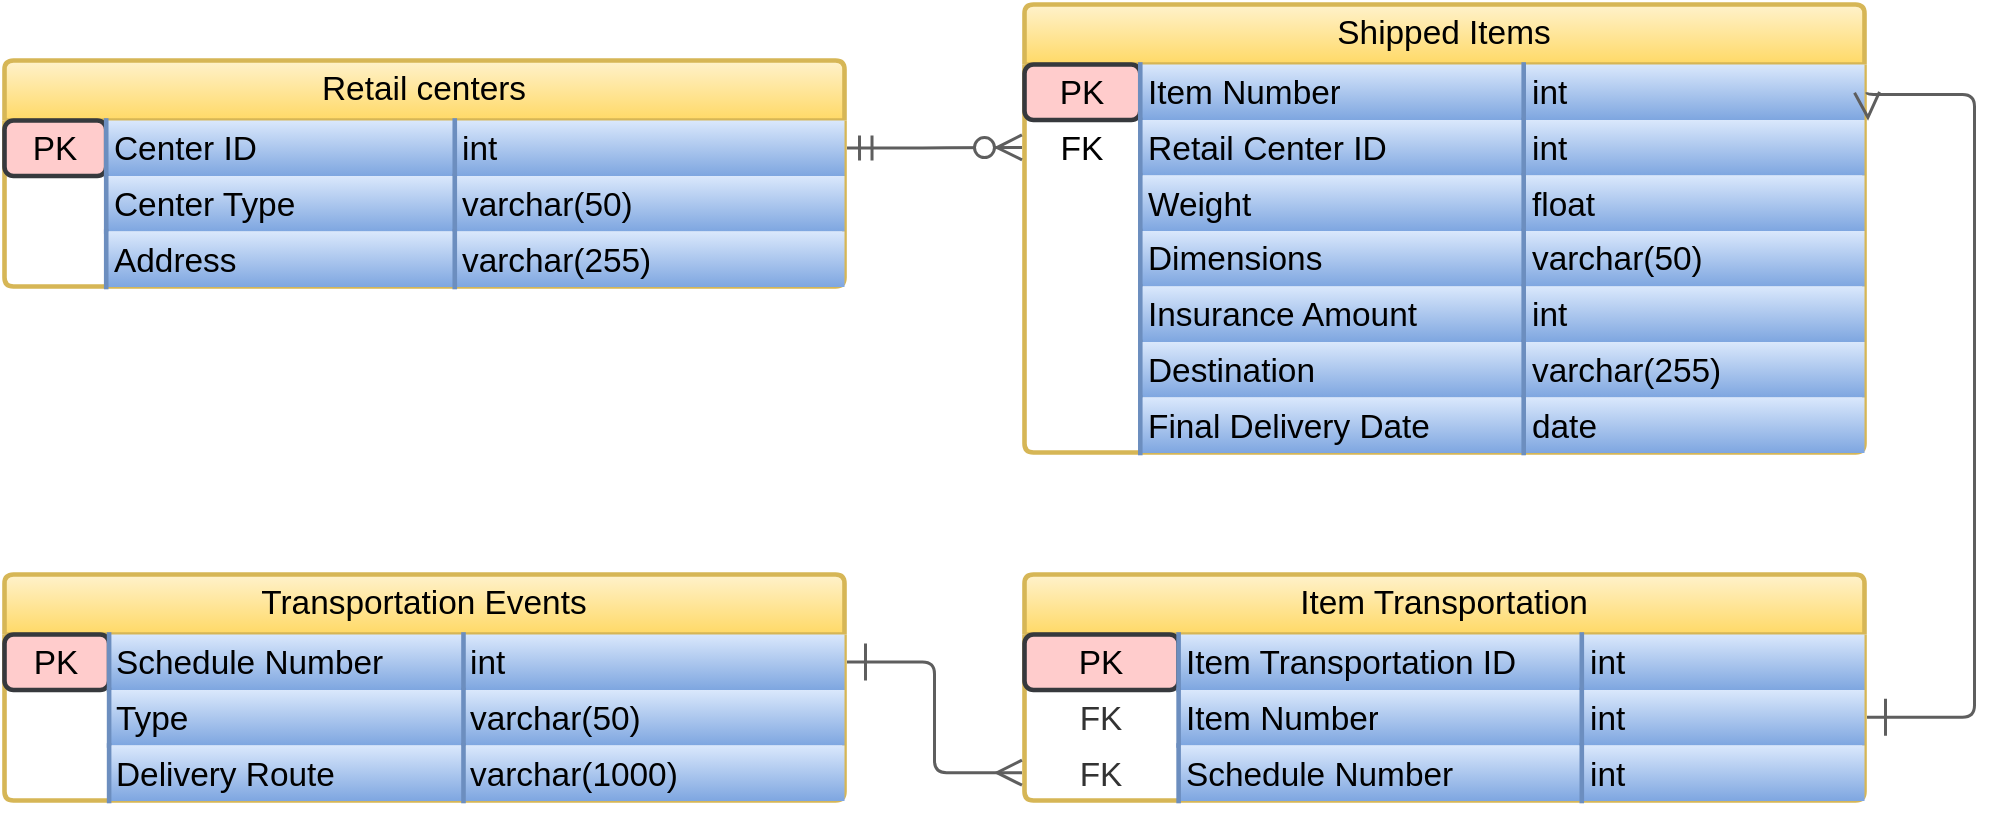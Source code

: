 <mxfile version="14.9.2" type="device"><diagram id="R2lEEEUBdFMjLlhIrx00" name="Page-1"><mxGraphModel dx="1483" dy="781" grid="1" gridSize="10" guides="1" tooltips="1" connect="1" arrows="1" fold="1" page="1" pageScale="1" pageWidth="1100" pageHeight="850" math="0" shadow="0" extFonts="Permanent Marker^https://fonts.googleapis.com/css?family=Permanent+Marker"><root><mxCell id="0"/><mxCell id="1" parent="0"/><mxCell id="NMQj6IPTzG8zBoKUukul-56" value="Shipped Items" style="html=1;overflow=block;blockSpacing=1;whiteSpace=wrap;swimlane;resizeParent=1;resizeParentMax=0;resizeLast=0;collapsible=0;marginBottom=0;fontStyle=0;swimlaneFillColor=#ffffff;startSize=30;whiteSpace=wrap;fontSize=16.7;whiteSpace=wrap;spacing=0;strokeColor=#d6b656;strokeOpacity=100;rounded=1;absoluteArcSize=1;arcSize=9;strokeWidth=2.3;gradientColor=#ffd966;fillColor=#fff2cc;" vertex="1" parent="1"><mxGeometry x="555" y="150" width="420" height="224" as="geometry"/></mxCell><mxCell id="NMQj6IPTzG8zBoKUukul-57" value="PK" style="strokeColor=#36393d;part=1;resizeHeight=0;align=center;verticalAlign=top;spacingLeft=4;spacingRight=4;overflow=hidden;rotatable=0;points=[[0,0.5],[1,0.5]];portConstraint=eastwest;whiteSpace=wrap;swimlaneFillColor=#ffffff;whiteSpace=wrap;fontSize=16.7;fillColor=#ffcccc;strokeOpacity=100;whiteSpace=wrap;spacing=0;rounded=1;absoluteArcSize=1;arcSize=9;strokeWidth=2.3;" vertex="1" parent="NMQj6IPTzG8zBoKUukul-56"><mxGeometry y="30" width="57.889" height="27.75" as="geometry"/></mxCell><mxCell id="NMQj6IPTzG8zBoKUukul-58" value="Item Number" style="shape=partialRectangle;top=0;right=0;bottom=0;part=1;resizeHeight=0;align=left;verticalAlign=top;spacingLeft=4;spacingRight=4;overflow=hidden;rotatable=0;points=[[0,0.5],[1,0.5]];portConstraint=eastwest;whiteSpace=wrap;swimlaneFillColor=#ffffff;whiteSpace=wrap;fontSize=16.7;fillColor=#dae8fc;strokeOpacity=100;whiteSpace=wrap;spacing=0;strokeColor=#6c8ebf;rounded=1;absoluteArcSize=1;arcSize=9;strokeWidth=2.3;gradientColor=#7ea6e0;" vertex="1" parent="NMQj6IPTzG8zBoKUukul-56"><mxGeometry x="57.889" y="30" width="191.709" height="27.75" as="geometry"/></mxCell><mxCell id="NMQj6IPTzG8zBoKUukul-59" value="int" style="shape=partialRectangle;top=0;right=0;bottom=0;part=1;resizeHeight=0;align=left;verticalAlign=top;spacingLeft=4;spacingRight=4;overflow=hidden;rotatable=0;points=[[0,0.5],[1,0.5]];portConstraint=eastwest;whiteSpace=wrap;swimlaneFillColor=#ffffff;whiteSpace=wrap;fontSize=16.7;fillColor=#dae8fc;strokeOpacity=100;whiteSpace=wrap;spacing=0;strokeColor=#6c8ebf;rounded=1;absoluteArcSize=1;arcSize=9;strokeWidth=2.3;gradientColor=#7ea6e0;" vertex="1" parent="NMQj6IPTzG8zBoKUukul-56"><mxGeometry x="249.598" y="30" width="170.402" height="27.75" as="geometry"/></mxCell><mxCell id="NMQj6IPTzG8zBoKUukul-60" value="FK" style="strokeColor=none;part=1;resizeHeight=0;align=center;verticalAlign=top;spacingLeft=4;spacingRight=4;overflow=hidden;rotatable=0;points=[[0,0.5],[1,0.5]];portConstraint=eastwest;whiteSpace=wrap;swimlaneFillColor=#ffffff;whiteSpace=wrap;fontSize=16.8;fillColor=none;strokeOpacity=100;whiteSpace=wrap;spacing=0;rounded=1;absoluteArcSize=1;arcSize=9;strokeWidth=2.3;" vertex="1" parent="NMQj6IPTzG8zBoKUukul-56"><mxGeometry y="57.75" width="57.889" height="27.75" as="geometry"/></mxCell><mxCell id="NMQj6IPTzG8zBoKUukul-61" value="Retail Center ID" style="shape=partialRectangle;top=0;right=0;bottom=0;part=1;resizeHeight=0;align=left;verticalAlign=top;spacingLeft=4;spacingRight=4;overflow=hidden;rotatable=0;points=[[0,0.5],[1,0.5]];portConstraint=eastwest;whiteSpace=wrap;swimlaneFillColor=#ffffff;whiteSpace=wrap;fontSize=16.8;fillColor=#dae8fc;strokeOpacity=100;whiteSpace=wrap;spacing=0;strokeColor=#6c8ebf;rounded=1;absoluteArcSize=1;arcSize=9;strokeWidth=2.3;gradientColor=#7ea6e0;" vertex="1" parent="NMQj6IPTzG8zBoKUukul-56"><mxGeometry x="57.889" y="57.75" width="191.709" height="27.75" as="geometry"/></mxCell><mxCell id="NMQj6IPTzG8zBoKUukul-62" value="int" style="shape=partialRectangle;top=0;right=0;bottom=0;part=1;resizeHeight=0;align=left;verticalAlign=top;spacingLeft=4;spacingRight=4;overflow=hidden;rotatable=0;points=[[0,0.5],[1,0.5]];portConstraint=eastwest;whiteSpace=wrap;swimlaneFillColor=#ffffff;whiteSpace=wrap;fontSize=16.7;fillColor=#dae8fc;strokeOpacity=100;whiteSpace=wrap;spacing=0;strokeColor=#6c8ebf;rounded=1;absoluteArcSize=1;arcSize=9;strokeWidth=2.3;gradientColor=#7ea6e0;" vertex="1" parent="NMQj6IPTzG8zBoKUukul-56"><mxGeometry x="249.598" y="57.75" width="170.402" height="27.75" as="geometry"/></mxCell><mxCell id="NMQj6IPTzG8zBoKUukul-63" value="" style="strokeColor=none;part=1;resizeHeight=0;align=center;verticalAlign=top;spacingLeft=4;spacingRight=4;overflow=hidden;rotatable=0;points=[[0,0.5],[1,0.5]];portConstraint=eastwest;whiteSpace=wrap;swimlaneFillColor=#ffffff;whiteSpace=wrap;fontSize=13;fillColor=none;strokeOpacity=100;whiteSpace=wrap;spacing=0;rounded=1;absoluteArcSize=1;arcSize=9;strokeWidth=2.3;" vertex="1" parent="NMQj6IPTzG8zBoKUukul-56"><mxGeometry y="85.5" width="57.889" height="27.75" as="geometry"/></mxCell><mxCell id="NMQj6IPTzG8zBoKUukul-64" value="Weight" style="shape=partialRectangle;top=0;right=0;bottom=0;part=1;resizeHeight=0;align=left;verticalAlign=top;spacingLeft=4;spacingRight=4;overflow=hidden;rotatable=0;points=[[0,0.5],[1,0.5]];portConstraint=eastwest;whiteSpace=wrap;swimlaneFillColor=#ffffff;whiteSpace=wrap;fontSize=16.7;fillColor=#dae8fc;strokeOpacity=100;whiteSpace=wrap;spacing=0;strokeColor=#6c8ebf;rounded=1;absoluteArcSize=1;arcSize=9;strokeWidth=2.3;gradientColor=#7ea6e0;" vertex="1" parent="NMQj6IPTzG8zBoKUukul-56"><mxGeometry x="57.889" y="85.5" width="191.709" height="27.75" as="geometry"/></mxCell><mxCell id="NMQj6IPTzG8zBoKUukul-65" value="float" style="shape=partialRectangle;top=0;right=0;bottom=0;part=1;resizeHeight=0;align=left;verticalAlign=top;spacingLeft=4;spacingRight=4;overflow=hidden;rotatable=0;points=[[0,0.5],[1,0.5]];portConstraint=eastwest;whiteSpace=wrap;swimlaneFillColor=#ffffff;whiteSpace=wrap;fontSize=16.7;fillColor=#dae8fc;strokeOpacity=100;whiteSpace=wrap;spacing=0;strokeColor=#6c8ebf;rounded=1;absoluteArcSize=1;arcSize=9;strokeWidth=2.3;gradientColor=#7ea6e0;" vertex="1" parent="NMQj6IPTzG8zBoKUukul-56"><mxGeometry x="249.598" y="85.5" width="170.402" height="27.75" as="geometry"/></mxCell><mxCell id="NMQj6IPTzG8zBoKUukul-66" value="" style="strokeColor=none;part=1;resizeHeight=0;align=center;verticalAlign=top;spacingLeft=4;spacingRight=4;overflow=hidden;rotatable=0;points=[[0,0.5],[1,0.5]];portConstraint=eastwest;whiteSpace=wrap;swimlaneFillColor=#ffffff;whiteSpace=wrap;fontSize=13;fillColor=none;strokeOpacity=100;whiteSpace=wrap;spacing=0;rounded=1;absoluteArcSize=1;arcSize=9;strokeWidth=2.3;" vertex="1" parent="NMQj6IPTzG8zBoKUukul-56"><mxGeometry y="113.25" width="57.889" height="27.75" as="geometry"/></mxCell><mxCell id="NMQj6IPTzG8zBoKUukul-67" value="Dimensions" style="shape=partialRectangle;top=0;right=0;bottom=0;part=1;resizeHeight=0;align=left;verticalAlign=top;spacingLeft=4;spacingRight=4;overflow=hidden;rotatable=0;points=[[0,0.5],[1,0.5]];portConstraint=eastwest;whiteSpace=wrap;swimlaneFillColor=#ffffff;whiteSpace=wrap;fontSize=16.7;fillColor=#dae8fc;strokeOpacity=100;whiteSpace=wrap;spacing=0;strokeColor=#6c8ebf;rounded=1;absoluteArcSize=1;arcSize=9;strokeWidth=2.3;gradientColor=#7ea6e0;" vertex="1" parent="NMQj6IPTzG8zBoKUukul-56"><mxGeometry x="57.889" y="113.25" width="191.709" height="27.75" as="geometry"/></mxCell><mxCell id="NMQj6IPTzG8zBoKUukul-68" value="varchar(50)" style="shape=partialRectangle;top=0;right=0;bottom=0;part=1;resizeHeight=0;align=left;verticalAlign=top;spacingLeft=4;spacingRight=4;overflow=hidden;rotatable=0;points=[[0,0.5],[1,0.5]];portConstraint=eastwest;whiteSpace=wrap;swimlaneFillColor=#ffffff;whiteSpace=wrap;fontSize=16.7;fillColor=#dae8fc;strokeOpacity=100;whiteSpace=wrap;spacing=0;strokeColor=#6c8ebf;rounded=1;absoluteArcSize=1;arcSize=9;strokeWidth=2.3;gradientColor=#7ea6e0;" vertex="1" parent="NMQj6IPTzG8zBoKUukul-56"><mxGeometry x="249.598" y="113.25" width="170.402" height="27.75" as="geometry"/></mxCell><mxCell id="NMQj6IPTzG8zBoKUukul-69" value="" style="strokeColor=none;part=1;resizeHeight=0;align=center;verticalAlign=top;spacingLeft=4;spacingRight=4;overflow=hidden;rotatable=0;points=[[0,0.5],[1,0.5]];portConstraint=eastwest;whiteSpace=wrap;swimlaneFillColor=#ffffff;whiteSpace=wrap;fontSize=13;fillColor=none;strokeOpacity=100;whiteSpace=wrap;spacing=0;rounded=1;absoluteArcSize=1;arcSize=9;strokeWidth=2.3;" vertex="1" parent="NMQj6IPTzG8zBoKUukul-56"><mxGeometry y="141" width="57.889" height="27.75" as="geometry"/></mxCell><mxCell id="NMQj6IPTzG8zBoKUukul-70" value="Insurance Amount" style="shape=partialRectangle;top=0;right=0;bottom=0;part=1;resizeHeight=0;align=left;verticalAlign=top;spacingLeft=4;spacingRight=4;overflow=hidden;rotatable=0;points=[[0,0.5],[1,0.5]];portConstraint=eastwest;whiteSpace=wrap;swimlaneFillColor=#ffffff;whiteSpace=wrap;fontSize=16.7;fillColor=#dae8fc;strokeOpacity=100;whiteSpace=wrap;spacing=0;strokeColor=#6c8ebf;rounded=1;absoluteArcSize=1;arcSize=9;strokeWidth=2.3;gradientColor=#7ea6e0;" vertex="1" parent="NMQj6IPTzG8zBoKUukul-56"><mxGeometry x="57.889" y="141" width="191.709" height="27.75" as="geometry"/></mxCell><mxCell id="NMQj6IPTzG8zBoKUukul-71" value="int" style="shape=partialRectangle;top=0;right=0;bottom=0;part=1;resizeHeight=0;align=left;verticalAlign=top;spacingLeft=4;spacingRight=4;overflow=hidden;rotatable=0;points=[[0,0.5],[1,0.5]];portConstraint=eastwest;whiteSpace=wrap;swimlaneFillColor=#ffffff;whiteSpace=wrap;fontSize=16.7;fillColor=#dae8fc;strokeOpacity=100;whiteSpace=wrap;spacing=0;strokeColor=#6c8ebf;rounded=1;absoluteArcSize=1;arcSize=9;strokeWidth=2.3;gradientColor=#7ea6e0;" vertex="1" parent="NMQj6IPTzG8zBoKUukul-56"><mxGeometry x="249.598" y="141" width="170.402" height="27.75" as="geometry"/></mxCell><mxCell id="NMQj6IPTzG8zBoKUukul-72" value="" style="strokeColor=none;part=1;resizeHeight=0;align=center;verticalAlign=top;spacingLeft=4;spacingRight=4;overflow=hidden;rotatable=0;points=[[0,0.5],[1,0.5]];portConstraint=eastwest;whiteSpace=wrap;swimlaneFillColor=#ffffff;whiteSpace=wrap;fontSize=13;fillColor=none;strokeOpacity=100;whiteSpace=wrap;spacing=0;rounded=1;absoluteArcSize=1;arcSize=9;strokeWidth=2.3;" vertex="1" parent="NMQj6IPTzG8zBoKUukul-56"><mxGeometry y="168.75" width="57.889" height="27.75" as="geometry"/></mxCell><mxCell id="NMQj6IPTzG8zBoKUukul-73" value="Destination" style="shape=partialRectangle;top=0;right=0;bottom=0;part=1;resizeHeight=0;align=left;verticalAlign=top;spacingLeft=4;spacingRight=4;overflow=hidden;rotatable=0;points=[[0,0.5],[1,0.5]];portConstraint=eastwest;whiteSpace=wrap;swimlaneFillColor=#ffffff;whiteSpace=wrap;fontSize=16.7;fillColor=#dae8fc;strokeOpacity=100;whiteSpace=wrap;spacing=0;strokeColor=#6c8ebf;rounded=1;absoluteArcSize=1;arcSize=9;strokeWidth=2.3;gradientColor=#7ea6e0;" vertex="1" parent="NMQj6IPTzG8zBoKUukul-56"><mxGeometry x="57.889" y="168.75" width="191.709" height="27.75" as="geometry"/></mxCell><mxCell id="NMQj6IPTzG8zBoKUukul-74" value="varchar(255)" style="shape=partialRectangle;top=0;right=0;bottom=0;part=1;resizeHeight=0;align=left;verticalAlign=top;spacingLeft=4;spacingRight=4;overflow=hidden;rotatable=0;points=[[0,0.5],[1,0.5]];portConstraint=eastwest;whiteSpace=wrap;swimlaneFillColor=#ffffff;whiteSpace=wrap;fontSize=16.7;fillColor=#dae8fc;strokeOpacity=100;whiteSpace=wrap;spacing=0;strokeColor=#6c8ebf;rounded=1;absoluteArcSize=1;arcSize=9;strokeWidth=2.3;gradientColor=#7ea6e0;" vertex="1" parent="NMQj6IPTzG8zBoKUukul-56"><mxGeometry x="249.598" y="168.75" width="170.402" height="27.75" as="geometry"/></mxCell><mxCell id="NMQj6IPTzG8zBoKUukul-75" value="" style="strokeColor=none;part=1;resizeHeight=0;align=center;verticalAlign=top;spacingLeft=4;spacingRight=4;overflow=hidden;rotatable=0;points=[[0,0.5],[1,0.5]];portConstraint=eastwest;whiteSpace=wrap;swimlaneFillColor=#ffffff;whiteSpace=wrap;fontSize=13;fillColor=none;strokeOpacity=100;whiteSpace=wrap;spacing=0;rounded=1;absoluteArcSize=1;arcSize=9;strokeWidth=2.3;" vertex="1" parent="NMQj6IPTzG8zBoKUukul-56"><mxGeometry y="196.5" width="57.889" height="27.75" as="geometry"/></mxCell><mxCell id="NMQj6IPTzG8zBoKUukul-76" value="Final Delivery Date" style="shape=partialRectangle;top=0;right=0;bottom=0;part=1;resizeHeight=0;align=left;verticalAlign=top;spacingLeft=4;spacingRight=4;overflow=hidden;rotatable=0;points=[[0,0.5],[1,0.5]];portConstraint=eastwest;whiteSpace=wrap;swimlaneFillColor=#ffffff;whiteSpace=wrap;fontSize=16.7;fillColor=#dae8fc;strokeOpacity=100;whiteSpace=wrap;spacing=0;strokeColor=#6c8ebf;rounded=1;absoluteArcSize=1;arcSize=9;strokeWidth=2.3;gradientColor=#7ea6e0;" vertex="1" parent="NMQj6IPTzG8zBoKUukul-56"><mxGeometry x="57.889" y="196.5" width="191.709" height="27.75" as="geometry"/></mxCell><mxCell id="NMQj6IPTzG8zBoKUukul-77" value="date" style="shape=partialRectangle;top=0;right=0;bottom=0;part=1;resizeHeight=0;align=left;verticalAlign=top;spacingLeft=4;spacingRight=4;overflow=hidden;rotatable=0;points=[[0,0.5],[1,0.5]];portConstraint=eastwest;whiteSpace=wrap;swimlaneFillColor=#ffffff;whiteSpace=wrap;fontSize=16.7;fillColor=#dae8fc;strokeOpacity=100;whiteSpace=wrap;spacing=0;strokeColor=#6c8ebf;rounded=1;absoluteArcSize=1;arcSize=9;strokeWidth=2.3;gradientColor=#7ea6e0;" vertex="1" parent="NMQj6IPTzG8zBoKUukul-56"><mxGeometry x="249.598" y="196.5" width="170.402" height="27.75" as="geometry"/></mxCell><mxCell id="NMQj6IPTzG8zBoKUukul-78" value="Retail centers" style="html=1;overflow=block;blockSpacing=1;whiteSpace=wrap;swimlane;resizeParent=1;resizeParentMax=0;resizeLast=0;collapsible=0;marginBottom=0;fontStyle=0;swimlaneFillColor=#ffffff;startSize=30;whiteSpace=wrap;fontSize=16.7;whiteSpace=wrap;spacing=0;strokeColor=#d6b656;strokeOpacity=100;rounded=1;absoluteArcSize=1;arcSize=9;strokeWidth=2.3;gradientColor=#ffd966;fillColor=#fff2cc;" vertex="1" parent="1"><mxGeometry x="45" y="178" width="420" height="113" as="geometry"/></mxCell><mxCell id="NMQj6IPTzG8zBoKUukul-79" value="PK" style="strokeColor=#36393d;part=1;resizeHeight=0;align=center;verticalAlign=top;spacingLeft=4;spacingRight=4;overflow=hidden;rotatable=0;points=[[0,0.5],[1,0.5]];portConstraint=eastwest;whiteSpace=wrap;swimlaneFillColor=#ffffff;whiteSpace=wrap;fontSize=16.7;fillColor=#ffcccc;strokeOpacity=100;whiteSpace=wrap;spacing=0;rounded=1;absoluteArcSize=1;arcSize=9;strokeWidth=2.3;" vertex="1" parent="NMQj6IPTzG8zBoKUukul-78"><mxGeometry y="30" width="50.855" height="27.75" as="geometry"/></mxCell><mxCell id="NMQj6IPTzG8zBoKUukul-80" value="Center ID" style="shape=partialRectangle;top=0;right=0;bottom=0;part=1;resizeHeight=0;align=left;verticalAlign=top;spacingLeft=4;spacingRight=4;overflow=hidden;rotatable=0;points=[[0,0.5],[1,0.5]];portConstraint=eastwest;whiteSpace=wrap;swimlaneFillColor=#ffffff;whiteSpace=wrap;fontSize=16.7;fillColor=#dae8fc;strokeOpacity=100;whiteSpace=wrap;spacing=0;strokeColor=#6c8ebf;rounded=1;absoluteArcSize=1;arcSize=9;strokeWidth=2.3;gradientColor=#7ea6e0;" vertex="1" parent="NMQj6IPTzG8zBoKUukul-78"><mxGeometry x="50.855" y="30" width="174.281" height="27.75" as="geometry"/></mxCell><mxCell id="NMQj6IPTzG8zBoKUukul-81" value="int" style="shape=partialRectangle;top=0;right=0;bottom=0;part=1;resizeHeight=0;align=left;verticalAlign=top;spacingLeft=4;spacingRight=4;overflow=hidden;rotatable=0;points=[[0,0.5],[1,0.5]];portConstraint=eastwest;whiteSpace=wrap;swimlaneFillColor=#ffffff;whiteSpace=wrap;fontSize=16.7;fillColor=#dae8fc;strokeOpacity=100;whiteSpace=wrap;spacing=0;strokeColor=#6c8ebf;rounded=1;absoluteArcSize=1;arcSize=9;strokeWidth=2.3;gradientColor=#7ea6e0;" vertex="1" parent="NMQj6IPTzG8zBoKUukul-78"><mxGeometry x="225.136" y="30" width="194.864" height="27.75" as="geometry"/></mxCell><mxCell id="NMQj6IPTzG8zBoKUukul-82" value="" style="strokeColor=none;part=1;resizeHeight=0;align=center;verticalAlign=top;spacingLeft=4;spacingRight=4;overflow=hidden;rotatable=0;points=[[0,0.5],[1,0.5]];portConstraint=eastwest;whiteSpace=wrap;swimlaneFillColor=#ffffff;whiteSpace=wrap;fontSize=13;fillColor=none;strokeOpacity=100;whiteSpace=wrap;spacing=0;rounded=1;absoluteArcSize=1;arcSize=9;strokeWidth=2.3;" vertex="1" parent="NMQj6IPTzG8zBoKUukul-78"><mxGeometry y="57.75" width="50.855" height="27.75" as="geometry"/></mxCell><mxCell id="NMQj6IPTzG8zBoKUukul-83" value="Center Type" style="shape=partialRectangle;top=0;right=0;bottom=0;part=1;resizeHeight=0;align=left;verticalAlign=top;spacingLeft=4;spacingRight=4;overflow=hidden;rotatable=0;points=[[0,0.5],[1,0.5]];portConstraint=eastwest;whiteSpace=wrap;swimlaneFillColor=#ffffff;whiteSpace=wrap;fontSize=16.7;fillColor=#dae8fc;strokeOpacity=100;whiteSpace=wrap;spacing=0;strokeColor=#6c8ebf;rounded=1;absoluteArcSize=1;arcSize=9;strokeWidth=2.3;gradientColor=#7ea6e0;" vertex="1" parent="NMQj6IPTzG8zBoKUukul-78"><mxGeometry x="50.855" y="57.75" width="174.281" height="27.75" as="geometry"/></mxCell><mxCell id="NMQj6IPTzG8zBoKUukul-84" value="varchar(50)" style="shape=partialRectangle;top=0;right=0;bottom=0;part=1;resizeHeight=0;align=left;verticalAlign=top;spacingLeft=4;spacingRight=4;overflow=hidden;rotatable=0;points=[[0,0.5],[1,0.5]];portConstraint=eastwest;whiteSpace=wrap;swimlaneFillColor=#ffffff;whiteSpace=wrap;fontSize=16.7;fillColor=#dae8fc;strokeOpacity=100;whiteSpace=wrap;spacing=0;strokeColor=#6c8ebf;rounded=1;absoluteArcSize=1;arcSize=9;strokeWidth=2.3;gradientColor=#7ea6e0;" vertex="1" parent="NMQj6IPTzG8zBoKUukul-78"><mxGeometry x="225.136" y="57.75" width="194.864" height="27.75" as="geometry"/></mxCell><mxCell id="NMQj6IPTzG8zBoKUukul-85" value="" style="strokeColor=none;part=1;resizeHeight=0;align=center;verticalAlign=top;spacingLeft=4;spacingRight=4;overflow=hidden;rotatable=0;points=[[0,0.5],[1,0.5]];portConstraint=eastwest;whiteSpace=wrap;swimlaneFillColor=#ffffff;whiteSpace=wrap;fontSize=13;fillColor=none;strokeOpacity=100;whiteSpace=wrap;spacing=0;rounded=1;absoluteArcSize=1;arcSize=9;strokeWidth=2.3;" vertex="1" parent="NMQj6IPTzG8zBoKUukul-78"><mxGeometry y="85.5" width="50.855" height="27.75" as="geometry"/></mxCell><mxCell id="NMQj6IPTzG8zBoKUukul-86" value="Address" style="shape=partialRectangle;top=0;right=0;bottom=0;part=1;resizeHeight=0;align=left;verticalAlign=top;spacingLeft=4;spacingRight=4;overflow=hidden;rotatable=0;points=[[0,0.5],[1,0.5]];portConstraint=eastwest;whiteSpace=wrap;swimlaneFillColor=#ffffff;whiteSpace=wrap;fontSize=16.7;fillColor=#dae8fc;strokeOpacity=100;whiteSpace=wrap;spacing=0;strokeColor=#6c8ebf;rounded=1;absoluteArcSize=1;arcSize=9;strokeWidth=2.3;gradientColor=#7ea6e0;" vertex="1" parent="NMQj6IPTzG8zBoKUukul-78"><mxGeometry x="50.855" y="85.5" width="174.281" height="27.75" as="geometry"/></mxCell><mxCell id="NMQj6IPTzG8zBoKUukul-87" value="varchar(255)" style="shape=partialRectangle;top=0;right=0;bottom=0;part=1;resizeHeight=0;align=left;verticalAlign=top;spacingLeft=4;spacingRight=4;overflow=hidden;rotatable=0;points=[[0,0.5],[1,0.5]];portConstraint=eastwest;whiteSpace=wrap;swimlaneFillColor=#ffffff;whiteSpace=wrap;fontSize=16.7;fillColor=#dae8fc;strokeOpacity=100;whiteSpace=wrap;spacing=0;strokeColor=#6c8ebf;rounded=1;absoluteArcSize=1;arcSize=9;strokeWidth=2.3;gradientColor=#7ea6e0;" vertex="1" parent="NMQj6IPTzG8zBoKUukul-78"><mxGeometry x="225.136" y="85.5" width="194.864" height="27.75" as="geometry"/></mxCell><mxCell id="NMQj6IPTzG8zBoKUukul-88" value="Transportation Events" style="html=1;overflow=block;blockSpacing=1;whiteSpace=wrap;swimlane;resizeParent=1;resizeParentMax=0;resizeLast=0;collapsible=0;marginBottom=0;fontStyle=0;swimlaneFillColor=#ffffff;startSize=30;whiteSpace=wrap;fontSize=16.7;whiteSpace=wrap;spacing=0;strokeColor=#d6b656;strokeOpacity=100;rounded=1;absoluteArcSize=1;arcSize=9;strokeWidth=2.3;gradientColor=#ffd966;fillColor=#fff2cc;" vertex="1" parent="1"><mxGeometry x="45" y="435" width="420" height="113" as="geometry"/></mxCell><mxCell id="NMQj6IPTzG8zBoKUukul-89" value="PK" style="strokeColor=#36393d;part=1;resizeHeight=0;align=center;verticalAlign=top;spacingLeft=4;spacingRight=4;overflow=hidden;rotatable=0;points=[[0,0.5],[1,0.5]];portConstraint=eastwest;whiteSpace=wrap;swimlaneFillColor=#ffffff;whiteSpace=wrap;fontSize=16.7;fillColor=#ffcccc;strokeOpacity=100;whiteSpace=wrap;spacing=0;rounded=1;absoluteArcSize=1;arcSize=9;strokeWidth=2.3;" vertex="1" parent="NMQj6IPTzG8zBoKUukul-88"><mxGeometry y="30" width="52.307" height="27.75" as="geometry"/></mxCell><mxCell id="NMQj6IPTzG8zBoKUukul-90" value="Schedule Number" style="shape=partialRectangle;top=0;right=0;bottom=0;part=1;resizeHeight=0;align=left;verticalAlign=top;spacingLeft=4;spacingRight=4;overflow=hidden;rotatable=0;points=[[0,0.5],[1,0.5]];portConstraint=eastwest;whiteSpace=wrap;swimlaneFillColor=#ffffff;whiteSpace=wrap;fontSize=16.7;fillColor=#dae8fc;strokeOpacity=100;whiteSpace=wrap;spacing=0;strokeColor=#6c8ebf;rounded=1;absoluteArcSize=1;arcSize=9;strokeWidth=2.3;gradientColor=#7ea6e0;" vertex="1" parent="NMQj6IPTzG8zBoKUukul-88"><mxGeometry x="52.307" y="30" width="177.186" height="27.75" as="geometry"/></mxCell><mxCell id="NMQj6IPTzG8zBoKUukul-91" value="int" style="shape=partialRectangle;top=0;right=0;bottom=0;part=1;resizeHeight=0;align=left;verticalAlign=top;spacingLeft=4;spacingRight=4;overflow=hidden;rotatable=0;points=[[0,0.5],[1,0.5]];portConstraint=eastwest;whiteSpace=wrap;swimlaneFillColor=#ffffff;whiteSpace=wrap;fontSize=16.7;fillColor=#dae8fc;strokeOpacity=100;whiteSpace=wrap;spacing=0;strokeColor=#6c8ebf;rounded=1;absoluteArcSize=1;arcSize=9;strokeWidth=2.3;gradientColor=#7ea6e0;" vertex="1" parent="NMQj6IPTzG8zBoKUukul-88"><mxGeometry x="229.493" y="30" width="190.507" height="27.75" as="geometry"/></mxCell><mxCell id="NMQj6IPTzG8zBoKUukul-92" value="" style="strokeColor=none;part=1;resizeHeight=0;align=center;verticalAlign=top;spacingLeft=4;spacingRight=4;overflow=hidden;rotatable=0;points=[[0,0.5],[1,0.5]];portConstraint=eastwest;whiteSpace=wrap;swimlaneFillColor=#ffffff;whiteSpace=wrap;fontSize=13;fillColor=none;strokeOpacity=100;whiteSpace=wrap;spacing=0;rounded=1;absoluteArcSize=1;arcSize=9;strokeWidth=2.3;" vertex="1" parent="NMQj6IPTzG8zBoKUukul-88"><mxGeometry y="57.75" width="52.307" height="27.75" as="geometry"/></mxCell><mxCell id="NMQj6IPTzG8zBoKUukul-93" value="Type" style="shape=partialRectangle;top=0;right=0;bottom=0;part=1;resizeHeight=0;align=left;verticalAlign=top;spacingLeft=4;spacingRight=4;overflow=hidden;rotatable=0;points=[[0,0.5],[1,0.5]];portConstraint=eastwest;whiteSpace=wrap;swimlaneFillColor=#ffffff;whiteSpace=wrap;fontSize=16.7;fillColor=#dae8fc;strokeOpacity=100;whiteSpace=wrap;spacing=0;strokeColor=#6c8ebf;rounded=1;absoluteArcSize=1;arcSize=9;strokeWidth=2.3;gradientColor=#7ea6e0;" vertex="1" parent="NMQj6IPTzG8zBoKUukul-88"><mxGeometry x="52.307" y="57.75" width="177.186" height="27.75" as="geometry"/></mxCell><mxCell id="NMQj6IPTzG8zBoKUukul-94" value="varchar(50)" style="shape=partialRectangle;top=0;right=0;bottom=0;part=1;resizeHeight=0;align=left;verticalAlign=top;spacingLeft=4;spacingRight=4;overflow=hidden;rotatable=0;points=[[0,0.5],[1,0.5]];portConstraint=eastwest;whiteSpace=wrap;swimlaneFillColor=#ffffff;whiteSpace=wrap;fontSize=16.7;fillColor=#dae8fc;strokeOpacity=100;whiteSpace=wrap;spacing=0;strokeColor=#6c8ebf;rounded=1;absoluteArcSize=1;arcSize=9;strokeWidth=2.3;gradientColor=#7ea6e0;" vertex="1" parent="NMQj6IPTzG8zBoKUukul-88"><mxGeometry x="229.493" y="57.75" width="190.507" height="27.75" as="geometry"/></mxCell><mxCell id="NMQj6IPTzG8zBoKUukul-95" value="" style="strokeColor=none;part=1;resizeHeight=0;align=center;verticalAlign=top;spacingLeft=4;spacingRight=4;overflow=hidden;rotatable=0;points=[[0,0.5],[1,0.5]];portConstraint=eastwest;whiteSpace=wrap;swimlaneFillColor=#ffffff;whiteSpace=wrap;fontSize=13;fillColor=none;strokeOpacity=100;whiteSpace=wrap;spacing=0;rounded=1;absoluteArcSize=1;arcSize=9;strokeWidth=2.3;" vertex="1" parent="NMQj6IPTzG8zBoKUukul-88"><mxGeometry y="85.5" width="52.307" height="27.75" as="geometry"/></mxCell><mxCell id="NMQj6IPTzG8zBoKUukul-96" value="Delivery Route" style="shape=partialRectangle;top=0;right=0;bottom=0;part=1;resizeHeight=0;align=left;verticalAlign=top;spacingLeft=4;spacingRight=4;overflow=hidden;rotatable=0;points=[[0,0.5],[1,0.5]];portConstraint=eastwest;whiteSpace=wrap;swimlaneFillColor=#ffffff;whiteSpace=wrap;fontSize=16.7;fillColor=#dae8fc;strokeOpacity=100;whiteSpace=wrap;spacing=0;strokeColor=#6c8ebf;rounded=1;absoluteArcSize=1;arcSize=9;strokeWidth=2.3;gradientColor=#7ea6e0;" vertex="1" parent="NMQj6IPTzG8zBoKUukul-88"><mxGeometry x="52.307" y="85.5" width="177.186" height="27.75" as="geometry"/></mxCell><mxCell id="NMQj6IPTzG8zBoKUukul-97" value="varchar(1000)" style="shape=partialRectangle;top=0;right=0;bottom=0;part=1;resizeHeight=0;align=left;verticalAlign=top;spacingLeft=4;spacingRight=4;overflow=hidden;rotatable=0;points=[[0,0.5],[1,0.5]];portConstraint=eastwest;whiteSpace=wrap;swimlaneFillColor=#ffffff;whiteSpace=wrap;fontSize=16.7;fillColor=#dae8fc;strokeOpacity=100;whiteSpace=wrap;spacing=0;strokeColor=#6c8ebf;rounded=1;absoluteArcSize=1;arcSize=9;strokeWidth=2.3;gradientColor=#7ea6e0;" vertex="1" parent="NMQj6IPTzG8zBoKUukul-88"><mxGeometry x="229.493" y="85.5" width="190.507" height="27.75" as="geometry"/></mxCell><mxCell id="NMQj6IPTzG8zBoKUukul-98" value="Item Transportation" style="html=1;overflow=block;blockSpacing=1;whiteSpace=wrap;swimlane;resizeParent=1;resizeParentMax=0;resizeLast=0;collapsible=0;marginBottom=0;fontStyle=0;swimlaneFillColor=#ffffff;startSize=30;whiteSpace=wrap;fontSize=16.7;whiteSpace=wrap;spacing=0;strokeColor=#d6b656;strokeOpacity=100;rounded=1;absoluteArcSize=1;arcSize=9;strokeWidth=2.3;gradientColor=#ffd966;fillColor=#fff2cc;" vertex="1" parent="1"><mxGeometry x="555" y="435" width="420" height="113" as="geometry"/></mxCell><mxCell id="NMQj6IPTzG8zBoKUukul-99" value="PK" style="strokeColor=#36393d;part=1;resizeHeight=0;align=center;verticalAlign=top;spacingLeft=4;spacingRight=4;overflow=hidden;rotatable=0;points=[[0,0.5],[1,0.5]];portConstraint=eastwest;whiteSpace=wrap;swimlaneFillColor=#ffffff;whiteSpace=wrap;fontSize=16.7;fillColor=#ffcccc;strokeOpacity=100;whiteSpace=wrap;spacing=0;rounded=1;absoluteArcSize=1;arcSize=9;strokeWidth=2.3;" vertex="1" parent="NMQj6IPTzG8zBoKUukul-98"><mxGeometry y="30" width="77.06" height="27.75" as="geometry"/></mxCell><mxCell id="NMQj6IPTzG8zBoKUukul-100" value="Item Transportation ID" style="shape=partialRectangle;top=0;right=0;bottom=0;part=1;resizeHeight=0;align=left;verticalAlign=top;spacingLeft=4;spacingRight=4;overflow=hidden;rotatable=0;points=[[0,0.5],[1,0.5]];portConstraint=eastwest;whiteSpace=wrap;swimlaneFillColor=#ffffff;whiteSpace=wrap;fontSize=16.7;fillColor=#dae8fc;strokeOpacity=100;whiteSpace=wrap;spacing=0;strokeColor=#6c8ebf;rounded=1;absoluteArcSize=1;arcSize=9;strokeWidth=2.3;gradientColor=#7ea6e0;" vertex="1" parent="NMQj6IPTzG8zBoKUukul-98"><mxGeometry x="77.06" y="30" width="201.585" height="27.75" as="geometry"/></mxCell><mxCell id="NMQj6IPTzG8zBoKUukul-101" value="int" style="shape=partialRectangle;top=0;right=0;bottom=0;part=1;resizeHeight=0;align=left;verticalAlign=top;spacingLeft=4;spacingRight=4;overflow=hidden;rotatable=0;points=[[0,0.5],[1,0.5]];portConstraint=eastwest;whiteSpace=wrap;swimlaneFillColor=#ffffff;whiteSpace=wrap;fontSize=16.7;fillColor=#dae8fc;strokeOpacity=100;whiteSpace=wrap;spacing=0;strokeColor=#6c8ebf;rounded=1;absoluteArcSize=1;arcSize=9;strokeWidth=2.3;gradientColor=#7ea6e0;" vertex="1" parent="NMQj6IPTzG8zBoKUukul-98"><mxGeometry x="278.645" y="30" width="141.355" height="27.75" as="geometry"/></mxCell><mxCell id="NMQj6IPTzG8zBoKUukul-102" value="FK" style="strokeColor=none;part=1;resizeHeight=0;align=center;verticalAlign=top;spacingLeft=4;spacingRight=4;overflow=hidden;rotatable=0;points=[[0,0.5],[1,0.5]];portConstraint=eastwest;whiteSpace=wrap;swimlaneFillColor=#ffffff;whiteSpace=wrap;fontSize=16.7;fontColor=#333333;fillColor=none;strokeOpacity=100;whiteSpace=wrap;spacing=0;rounded=1;absoluteArcSize=1;arcSize=9;strokeWidth=2.3;" vertex="1" parent="NMQj6IPTzG8zBoKUukul-98"><mxGeometry y="57.75" width="77.06" height="27.75" as="geometry"/></mxCell><mxCell id="NMQj6IPTzG8zBoKUukul-103" value="Item Number" style="shape=partialRectangle;top=0;right=0;bottom=0;part=1;resizeHeight=0;align=left;verticalAlign=top;spacingLeft=4;spacingRight=4;overflow=hidden;rotatable=0;points=[[0,0.5],[1,0.5]];portConstraint=eastwest;whiteSpace=wrap;swimlaneFillColor=#ffffff;whiteSpace=wrap;fontSize=16.7;fillColor=#dae8fc;strokeOpacity=100;whiteSpace=wrap;spacing=0;strokeColor=#6c8ebf;rounded=1;absoluteArcSize=1;arcSize=9;strokeWidth=2.3;gradientColor=#7ea6e0;" vertex="1" parent="NMQj6IPTzG8zBoKUukul-98"><mxGeometry x="77.06" y="57.75" width="201.585" height="27.75" as="geometry"/></mxCell><mxCell id="NMQj6IPTzG8zBoKUukul-104" value="int" style="shape=partialRectangle;top=0;right=0;bottom=0;part=1;resizeHeight=0;align=left;verticalAlign=top;spacingLeft=4;spacingRight=4;overflow=hidden;rotatable=0;points=[[0,0.5],[1,0.5]];portConstraint=eastwest;whiteSpace=wrap;swimlaneFillColor=#ffffff;whiteSpace=wrap;fontSize=16.7;fillColor=#dae8fc;strokeOpacity=100;whiteSpace=wrap;spacing=0;strokeColor=#6c8ebf;rounded=1;absoluteArcSize=1;arcSize=9;strokeWidth=2.3;gradientColor=#7ea6e0;" vertex="1" parent="NMQj6IPTzG8zBoKUukul-98"><mxGeometry x="278.645" y="57.75" width="141.355" height="27.75" as="geometry"/></mxCell><mxCell id="NMQj6IPTzG8zBoKUukul-105" value="FK" style="strokeColor=none;part=1;resizeHeight=0;align=center;verticalAlign=top;spacingLeft=4;spacingRight=4;overflow=hidden;rotatable=0;points=[[0,0.5],[1,0.5]];portConstraint=eastwest;whiteSpace=wrap;swimlaneFillColor=#ffffff;whiteSpace=wrap;fontSize=16.7;fontColor=#333333;fillColor=none;strokeOpacity=100;whiteSpace=wrap;spacing=0;rounded=1;absoluteArcSize=1;arcSize=9;strokeWidth=2.3;" vertex="1" parent="NMQj6IPTzG8zBoKUukul-98"><mxGeometry y="85.5" width="77.06" height="27.75" as="geometry"/></mxCell><mxCell id="NMQj6IPTzG8zBoKUukul-106" value="Schedule Number" style="shape=partialRectangle;top=0;right=0;bottom=0;part=1;resizeHeight=0;align=left;verticalAlign=top;spacingLeft=4;spacingRight=4;overflow=hidden;rotatable=0;points=[[0,0.5],[1,0.5]];portConstraint=eastwest;whiteSpace=wrap;swimlaneFillColor=#ffffff;whiteSpace=wrap;fontSize=16.7;fillColor=#dae8fc;strokeOpacity=100;whiteSpace=wrap;spacing=0;strokeColor=#6c8ebf;rounded=1;absoluteArcSize=1;arcSize=9;strokeWidth=2.3;gradientColor=#7ea6e0;" vertex="1" parent="NMQj6IPTzG8zBoKUukul-98"><mxGeometry x="77.06" y="85.5" width="201.585" height="27.75" as="geometry"/></mxCell><mxCell id="NMQj6IPTzG8zBoKUukul-107" value="int" style="shape=partialRectangle;top=0;right=0;bottom=0;part=1;resizeHeight=0;align=left;verticalAlign=top;spacingLeft=4;spacingRight=4;overflow=hidden;rotatable=0;points=[[0,0.5],[1,0.5]];portConstraint=eastwest;whiteSpace=wrap;swimlaneFillColor=#ffffff;whiteSpace=wrap;fontSize=16.7;fillColor=#dae8fc;strokeOpacity=100;whiteSpace=wrap;spacing=0;strokeColor=#6c8ebf;rounded=1;absoluteArcSize=1;arcSize=9;strokeWidth=2.3;gradientColor=#7ea6e0;" vertex="1" parent="NMQj6IPTzG8zBoKUukul-98"><mxGeometry x="278.645" y="85.5" width="141.355" height="27.75" as="geometry"/></mxCell><UserObject label="" lucidchartObjectId="IcnYJGU_Q4aP" id="NMQj6IPTzG8zBoKUukul-108"><mxCell style="html=1;jettySize=18;whiteSpace=wrap;fontSize=13;strokeColor=#5E5E5E;strokeWidth=1.5;rounded=1;arcSize=12;edgeStyle=orthogonalEdgeStyle;startArrow=ERmandOne;startSize=10;;endArrow=ERzeroToMany;endSize=10;;exitX=1.003;exitY=0.387;exitPerimeter=0;entryX=-0.003;entryY=0.319;entryPerimeter=0;" edge="1" parent="1" source="NMQj6IPTzG8zBoKUukul-78" target="NMQj6IPTzG8zBoKUukul-56"><mxGeometry width="100" height="100" relative="1" as="geometry"><Array as="points"/></mxGeometry></mxCell></UserObject><UserObject label="" lucidchartObjectId="pfnY_kcWzTUi" id="NMQj6IPTzG8zBoKUukul-109"><mxCell style="html=1;jettySize=18;whiteSpace=wrap;fontSize=13;strokeColor=#5E5E5E;strokeWidth=1.5;rounded=1;arcSize=12;edgeStyle=orthogonalEdgeStyle;startArrow=ERone;startSize=16;;endArrow=ERmany;endSize=10;;exitX=1.003;exitY=0.387;exitPerimeter=0;entryX=-0.003;entryY=0.877;entryPerimeter=0;" edge="1" parent="1" source="NMQj6IPTzG8zBoKUukul-88" target="NMQj6IPTzG8zBoKUukul-98"><mxGeometry width="100" height="100" relative="1" as="geometry"><Array as="points"/></mxGeometry></mxCell></UserObject><UserObject label="" lucidchartObjectId="EfnYnrImme79" id="NMQj6IPTzG8zBoKUukul-110"><mxCell style="html=1;jettySize=18;whiteSpace=wrap;fontSize=13;strokeColor=#5E5E5E;strokeWidth=1.5;rounded=1;arcSize=12;edgeStyle=orthogonalEdgeStyle;startArrow=ERone;startSize=16;;endArrow=ERmany;endSize=10;;exitX=1.003;exitY=0.632;exitPerimeter=0;entryX=1.003;entryY=0.196;entryPerimeter=0;" edge="1" parent="1" source="NMQj6IPTzG8zBoKUukul-98" target="NMQj6IPTzG8zBoKUukul-56"><mxGeometry width="100" height="100" relative="1" as="geometry"><Array as="points"><mxPoint x="1030" y="506"/><mxPoint x="1030" y="195"/></Array></mxGeometry></mxCell></UserObject></root></mxGraphModel></diagram></mxfile>